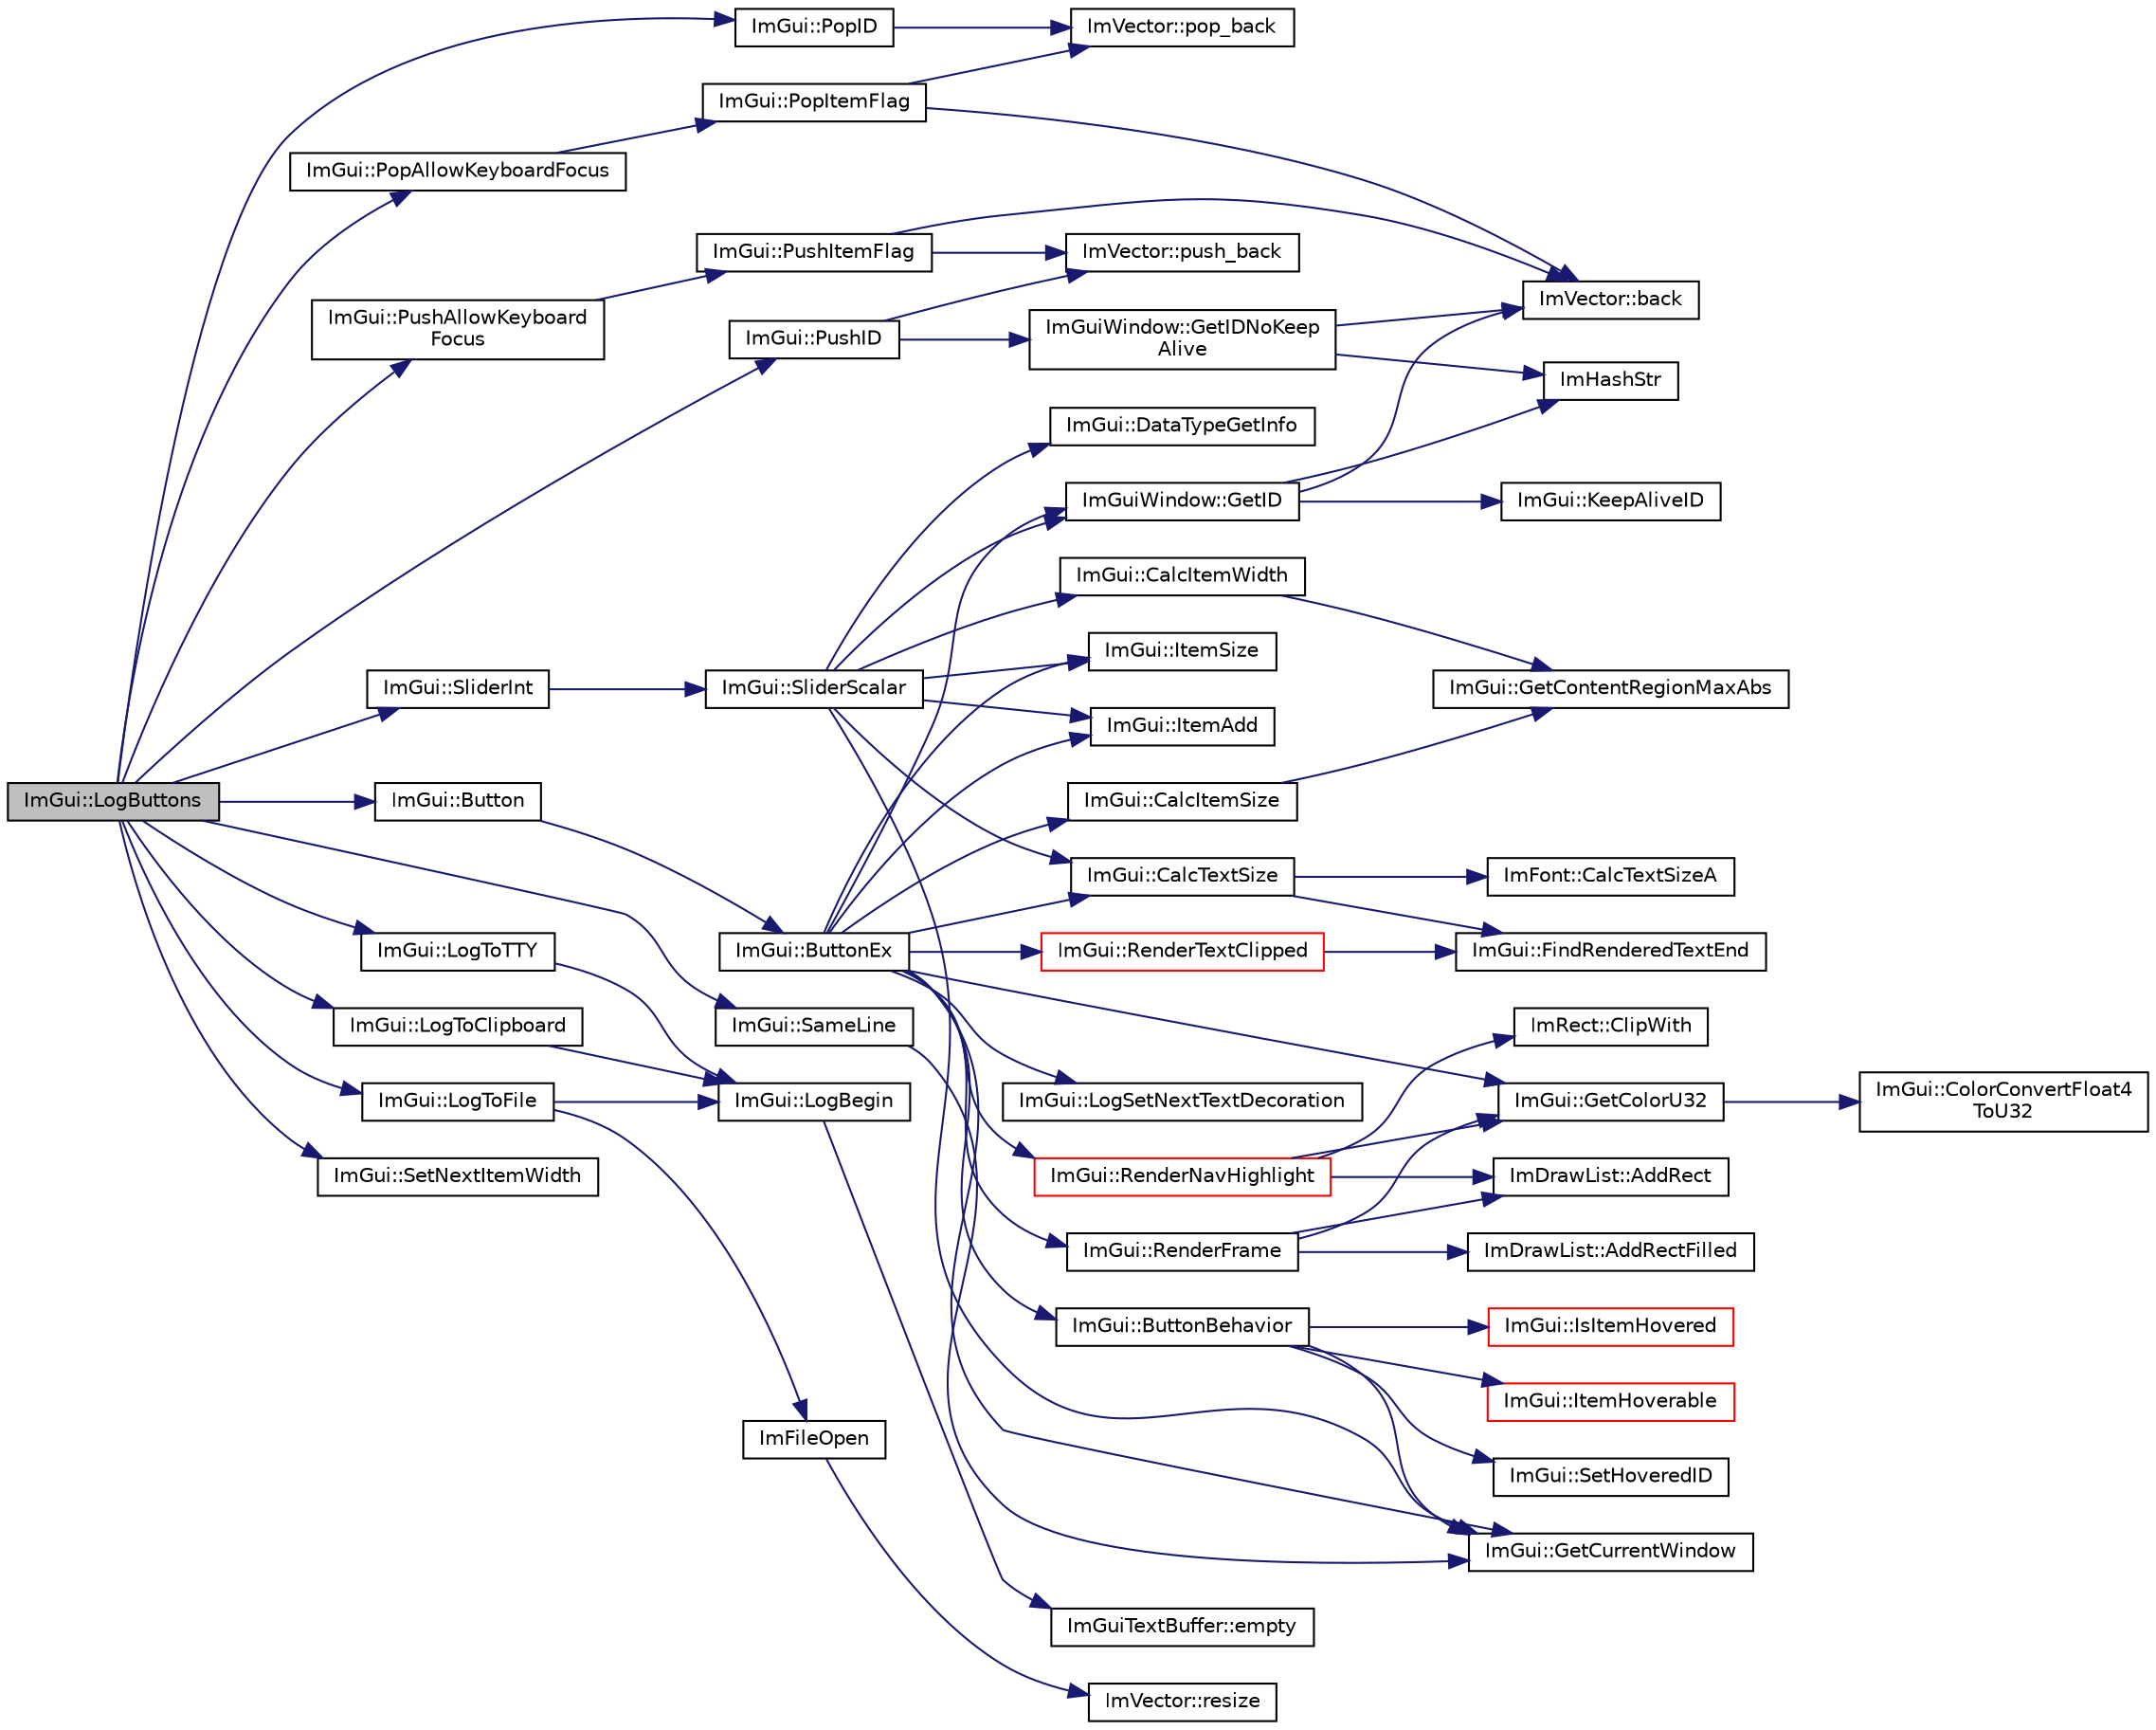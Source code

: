 digraph "ImGui::LogButtons"
{
 // LATEX_PDF_SIZE
  edge [fontname="Helvetica",fontsize="10",labelfontname="Helvetica",labelfontsize="10"];
  node [fontname="Helvetica",fontsize="10",shape=record];
  rankdir="LR";
  Node1 [label="ImGui::LogButtons",height=0.2,width=0.4,color="black", fillcolor="grey75", style="filled", fontcolor="black",tooltip=" "];
  Node1 -> Node2 [color="midnightblue",fontsize="10",style="solid",fontname="Helvetica"];
  Node2 [label="ImGui::Button",height=0.2,width=0.4,color="black", fillcolor="white", style="filled",URL="$namespace_im_gui.html#a38094c568ce398db5a3abb9d3ac92030",tooltip=" "];
  Node2 -> Node3 [color="midnightblue",fontsize="10",style="solid",fontname="Helvetica"];
  Node3 [label="ImGui::ButtonEx",height=0.2,width=0.4,color="black", fillcolor="white", style="filled",URL="$namespace_im_gui.html#ae479220c66b039874c6e4c9e9b22849f",tooltip=" "];
  Node3 -> Node4 [color="midnightblue",fontsize="10",style="solid",fontname="Helvetica"];
  Node4 [label="ImGui::ButtonBehavior",height=0.2,width=0.4,color="black", fillcolor="white", style="filled",URL="$namespace_im_gui.html#a65a4f18b1bc8ce0f351687922089f374",tooltip=" "];
  Node4 -> Node5 [color="midnightblue",fontsize="10",style="solid",fontname="Helvetica"];
  Node5 [label="ImGui::GetCurrentWindow",height=0.2,width=0.4,color="black", fillcolor="white", style="filled",URL="$namespace_im_gui.html#a7ceba68eca2b09fb6bf1ad88037e6203",tooltip=" "];
  Node4 -> Node6 [color="midnightblue",fontsize="10",style="solid",fontname="Helvetica"];
  Node6 [label="ImGui::IsItemHovered",height=0.2,width=0.4,color="red", fillcolor="white", style="filled",URL="$namespace_im_gui.html#ac9a400eff3a9561d95e80486c52a660b",tooltip=" "];
  Node4 -> Node8 [color="midnightblue",fontsize="10",style="solid",fontname="Helvetica"];
  Node8 [label="ImGui::ItemHoverable",height=0.2,width=0.4,color="red", fillcolor="white", style="filled",URL="$namespace_im_gui.html#a488b86a9f235923304186fb86ff64ffb",tooltip=" "];
  Node4 -> Node12 [color="midnightblue",fontsize="10",style="solid",fontname="Helvetica"];
  Node12 [label="ImGui::SetHoveredID",height=0.2,width=0.4,color="black", fillcolor="white", style="filled",URL="$namespace_im_gui.html#aba1f0c75d6f98702e6b02eb1bc30d915",tooltip=" "];
  Node3 -> Node13 [color="midnightblue",fontsize="10",style="solid",fontname="Helvetica"];
  Node13 [label="ImGui::CalcItemSize",height=0.2,width=0.4,color="black", fillcolor="white", style="filled",URL="$namespace_im_gui.html#acaef0497f7982dd98bf215e50129cd9b",tooltip=" "];
  Node13 -> Node14 [color="midnightblue",fontsize="10",style="solid",fontname="Helvetica"];
  Node14 [label="ImGui::GetContentRegionMaxAbs",height=0.2,width=0.4,color="black", fillcolor="white", style="filled",URL="$namespace_im_gui.html#adc4d9b0d735ffae1f1598c4df038024c",tooltip=" "];
  Node3 -> Node15 [color="midnightblue",fontsize="10",style="solid",fontname="Helvetica"];
  Node15 [label="ImGui::CalcTextSize",height=0.2,width=0.4,color="black", fillcolor="white", style="filled",URL="$namespace_im_gui.html#a848b9db6cc4a186751c0ecebcaadc33b",tooltip=" "];
  Node15 -> Node16 [color="midnightblue",fontsize="10",style="solid",fontname="Helvetica"];
  Node16 [label="ImFont::CalcTextSizeA",height=0.2,width=0.4,color="black", fillcolor="white", style="filled",URL="$struct_im_font.html#ad67f64fd206ad197f4b93b1a1ae27cfe",tooltip=" "];
  Node15 -> Node17 [color="midnightblue",fontsize="10",style="solid",fontname="Helvetica"];
  Node17 [label="ImGui::FindRenderedTextEnd",height=0.2,width=0.4,color="black", fillcolor="white", style="filled",URL="$namespace_im_gui.html#a7671e1dbc803a31b06081b52a771d83f",tooltip=" "];
  Node3 -> Node18 [color="midnightblue",fontsize="10",style="solid",fontname="Helvetica"];
  Node18 [label="ImGui::GetColorU32",height=0.2,width=0.4,color="black", fillcolor="white", style="filled",URL="$namespace_im_gui.html#a0de2d9bd347d9866511eb8d014e62556",tooltip=" "];
  Node18 -> Node19 [color="midnightblue",fontsize="10",style="solid",fontname="Helvetica"];
  Node19 [label="ImGui::ColorConvertFloat4\lToU32",height=0.2,width=0.4,color="black", fillcolor="white", style="filled",URL="$namespace_im_gui.html#abe2691de0b1a71c774ab24cc91564a94",tooltip=" "];
  Node3 -> Node5 [color="midnightblue",fontsize="10",style="solid",fontname="Helvetica"];
  Node3 -> Node20 [color="midnightblue",fontsize="10",style="solid",fontname="Helvetica"];
  Node20 [label="ImGuiWindow::GetID",height=0.2,width=0.4,color="black", fillcolor="white", style="filled",URL="$struct_im_gui_window.html#a66400a63bc0b54d7d29e08d1b1b1a42b",tooltip=" "];
  Node20 -> Node21 [color="midnightblue",fontsize="10",style="solid",fontname="Helvetica"];
  Node21 [label="ImVector::back",height=0.2,width=0.4,color="black", fillcolor="white", style="filled",URL="$struct_im_vector.html#a6da15f3c402099ed57078835ab942f8e",tooltip=" "];
  Node20 -> Node22 [color="midnightblue",fontsize="10",style="solid",fontname="Helvetica"];
  Node22 [label="ImHashStr",height=0.2,width=0.4,color="black", fillcolor="white", style="filled",URL="$imgui_8cpp.html#acd1b12694d0365b516bf7373f182eeee",tooltip=" "];
  Node20 -> Node23 [color="midnightblue",fontsize="10",style="solid",fontname="Helvetica"];
  Node23 [label="ImGui::KeepAliveID",height=0.2,width=0.4,color="black", fillcolor="white", style="filled",URL="$namespace_im_gui.html#a85a245c78a9f7c351636bdad6e60c488",tooltip=" "];
  Node3 -> Node24 [color="midnightblue",fontsize="10",style="solid",fontname="Helvetica"];
  Node24 [label="ImGui::ItemAdd",height=0.2,width=0.4,color="black", fillcolor="white", style="filled",URL="$namespace_im_gui.html#a03440eafb6ce299fcb92b2d2cda147a5",tooltip=" "];
  Node3 -> Node25 [color="midnightblue",fontsize="10",style="solid",fontname="Helvetica"];
  Node25 [label="ImGui::ItemSize",height=0.2,width=0.4,color="black", fillcolor="white", style="filled",URL="$namespace_im_gui.html#aeeb1ec6ae6548173dbf813e7df538c48",tooltip=" "];
  Node3 -> Node26 [color="midnightblue",fontsize="10",style="solid",fontname="Helvetica"];
  Node26 [label="ImGui::LogSetNextTextDecoration",height=0.2,width=0.4,color="black", fillcolor="white", style="filled",URL="$namespace_im_gui.html#a66bc1e61bff5f2170bcd2d7d071eaa22",tooltip=" "];
  Node3 -> Node27 [color="midnightblue",fontsize="10",style="solid",fontname="Helvetica"];
  Node27 [label="ImGui::RenderFrame",height=0.2,width=0.4,color="black", fillcolor="white", style="filled",URL="$namespace_im_gui.html#a621ba649568ede3939d4f10d83b86d04",tooltip=" "];
  Node27 -> Node28 [color="midnightblue",fontsize="10",style="solid",fontname="Helvetica"];
  Node28 [label="ImDrawList::AddRect",height=0.2,width=0.4,color="black", fillcolor="white", style="filled",URL="$struct_im_draw_list.html#ad96f10a3e954fe0c5b7c96d4e205af7b",tooltip=" "];
  Node27 -> Node29 [color="midnightblue",fontsize="10",style="solid",fontname="Helvetica"];
  Node29 [label="ImDrawList::AddRectFilled",height=0.2,width=0.4,color="black", fillcolor="white", style="filled",URL="$struct_im_draw_list.html#a6b16ab764160b0251d2e7b3bd08c1ffc",tooltip=" "];
  Node27 -> Node18 [color="midnightblue",fontsize="10",style="solid",fontname="Helvetica"];
  Node3 -> Node30 [color="midnightblue",fontsize="10",style="solid",fontname="Helvetica"];
  Node30 [label="ImGui::RenderNavHighlight",height=0.2,width=0.4,color="red", fillcolor="white", style="filled",URL="$namespace_im_gui.html#afc84af0481214603f058b6ee31d20855",tooltip=" "];
  Node30 -> Node28 [color="midnightblue",fontsize="10",style="solid",fontname="Helvetica"];
  Node30 -> Node10 [color="midnightblue",fontsize="10",style="solid",fontname="Helvetica"];
  Node10 [label="ImRect::ClipWith",height=0.2,width=0.4,color="black", fillcolor="white", style="filled",URL="$struct_im_rect.html#ac02d5cf6ce0358aea9ed9df43d368f3f",tooltip=" "];
  Node30 -> Node18 [color="midnightblue",fontsize="10",style="solid",fontname="Helvetica"];
  Node3 -> Node33 [color="midnightblue",fontsize="10",style="solid",fontname="Helvetica"];
  Node33 [label="ImGui::RenderTextClipped",height=0.2,width=0.4,color="red", fillcolor="white", style="filled",URL="$namespace_im_gui.html#ab362eafae794c7364a6b96ea06f38eb9",tooltip=" "];
  Node33 -> Node17 [color="midnightblue",fontsize="10",style="solid",fontname="Helvetica"];
  Node1 -> Node38 [color="midnightblue",fontsize="10",style="solid",fontname="Helvetica"];
  Node38 [label="ImGui::LogToClipboard",height=0.2,width=0.4,color="black", fillcolor="white", style="filled",URL="$namespace_im_gui.html#a70e12f01ecb65747c9a70b73555b6ec1",tooltip=" "];
  Node38 -> Node39 [color="midnightblue",fontsize="10",style="solid",fontname="Helvetica"];
  Node39 [label="ImGui::LogBegin",height=0.2,width=0.4,color="black", fillcolor="white", style="filled",URL="$namespace_im_gui.html#a8d053d2fd46539c5ca83550845e4cecd",tooltip=" "];
  Node39 -> Node40 [color="midnightblue",fontsize="10",style="solid",fontname="Helvetica"];
  Node40 [label="ImGuiTextBuffer::empty",height=0.2,width=0.4,color="black", fillcolor="white", style="filled",URL="$struct_im_gui_text_buffer.html#affd606443a661cd0fcce0d381bc8cf98",tooltip=" "];
  Node1 -> Node41 [color="midnightblue",fontsize="10",style="solid",fontname="Helvetica"];
  Node41 [label="ImGui::LogToFile",height=0.2,width=0.4,color="black", fillcolor="white", style="filled",URL="$namespace_im_gui.html#a8feab4b22519bc5eae9754b0ad545d81",tooltip=" "];
  Node41 -> Node42 [color="midnightblue",fontsize="10",style="solid",fontname="Helvetica"];
  Node42 [label="ImFileOpen",height=0.2,width=0.4,color="black", fillcolor="white", style="filled",URL="$imgui_8cpp.html#ae6a61623537c5a5de071fade1f0e8acd",tooltip=" "];
  Node42 -> Node43 [color="midnightblue",fontsize="10",style="solid",fontname="Helvetica"];
  Node43 [label="ImVector::resize",height=0.2,width=0.4,color="black", fillcolor="white", style="filled",URL="$struct_im_vector.html#ac371dd62e56ae486b1a5038cf07eee56",tooltip=" "];
  Node41 -> Node39 [color="midnightblue",fontsize="10",style="solid",fontname="Helvetica"];
  Node1 -> Node44 [color="midnightblue",fontsize="10",style="solid",fontname="Helvetica"];
  Node44 [label="ImGui::LogToTTY",height=0.2,width=0.4,color="black", fillcolor="white", style="filled",URL="$namespace_im_gui.html#ad206c49bc6306a56d915251fa5d9e388",tooltip=" "];
  Node44 -> Node39 [color="midnightblue",fontsize="10",style="solid",fontname="Helvetica"];
  Node1 -> Node45 [color="midnightblue",fontsize="10",style="solid",fontname="Helvetica"];
  Node45 [label="ImGui::PopAllowKeyboardFocus",height=0.2,width=0.4,color="black", fillcolor="white", style="filled",URL="$namespace_im_gui.html#a017db69016de97685aec978e504dc96d",tooltip=" "];
  Node45 -> Node46 [color="midnightblue",fontsize="10",style="solid",fontname="Helvetica"];
  Node46 [label="ImGui::PopItemFlag",height=0.2,width=0.4,color="black", fillcolor="white", style="filled",URL="$namespace_im_gui.html#aa93281155e1dd23715dbd384e91edc6b",tooltip=" "];
  Node46 -> Node21 [color="midnightblue",fontsize="10",style="solid",fontname="Helvetica"];
  Node46 -> Node47 [color="midnightblue",fontsize="10",style="solid",fontname="Helvetica"];
  Node47 [label="ImVector::pop_back",height=0.2,width=0.4,color="black", fillcolor="white", style="filled",URL="$struct_im_vector.html#a3db7ce62d3c429effdb893fbf7148c1c",tooltip=" "];
  Node1 -> Node48 [color="midnightblue",fontsize="10",style="solid",fontname="Helvetica"];
  Node48 [label="ImGui::PopID",height=0.2,width=0.4,color="black", fillcolor="white", style="filled",URL="$namespace_im_gui.html#aba0b2d8f890a5d435ae43d0c4a2d4dd1",tooltip=" "];
  Node48 -> Node47 [color="midnightblue",fontsize="10",style="solid",fontname="Helvetica"];
  Node1 -> Node49 [color="midnightblue",fontsize="10",style="solid",fontname="Helvetica"];
  Node49 [label="ImGui::PushAllowKeyboard\lFocus",height=0.2,width=0.4,color="black", fillcolor="white", style="filled",URL="$namespace_im_gui.html#adf7c3cfdcbb06617bb70ff1526d064f4",tooltip=" "];
  Node49 -> Node50 [color="midnightblue",fontsize="10",style="solid",fontname="Helvetica"];
  Node50 [label="ImGui::PushItemFlag",height=0.2,width=0.4,color="black", fillcolor="white", style="filled",URL="$namespace_im_gui.html#ac7301f6378333f6d17f47823eed9e00a",tooltip=" "];
  Node50 -> Node21 [color="midnightblue",fontsize="10",style="solid",fontname="Helvetica"];
  Node50 -> Node51 [color="midnightblue",fontsize="10",style="solid",fontname="Helvetica"];
  Node51 [label="ImVector::push_back",height=0.2,width=0.4,color="black", fillcolor="white", style="filled",URL="$struct_im_vector.html#aab5df48e0711a48bd12f3206e08c4108",tooltip=" "];
  Node1 -> Node52 [color="midnightblue",fontsize="10",style="solid",fontname="Helvetica"];
  Node52 [label="ImGui::PushID",height=0.2,width=0.4,color="black", fillcolor="white", style="filled",URL="$namespace_im_gui.html#a27a8533605dc5b8cabf161bf7715bbde",tooltip=" "];
  Node52 -> Node53 [color="midnightblue",fontsize="10",style="solid",fontname="Helvetica"];
  Node53 [label="ImGuiWindow::GetIDNoKeep\lAlive",height=0.2,width=0.4,color="black", fillcolor="white", style="filled",URL="$struct_im_gui_window.html#adc0a43f74a0b53a15a4bc4fea05524fe",tooltip=" "];
  Node53 -> Node21 [color="midnightblue",fontsize="10",style="solid",fontname="Helvetica"];
  Node53 -> Node22 [color="midnightblue",fontsize="10",style="solid",fontname="Helvetica"];
  Node52 -> Node51 [color="midnightblue",fontsize="10",style="solid",fontname="Helvetica"];
  Node1 -> Node54 [color="midnightblue",fontsize="10",style="solid",fontname="Helvetica"];
  Node54 [label="ImGui::SameLine",height=0.2,width=0.4,color="black", fillcolor="white", style="filled",URL="$namespace_im_gui.html#a2991c91e94f3b77a0c3411f4f3aa348e",tooltip=" "];
  Node54 -> Node5 [color="midnightblue",fontsize="10",style="solid",fontname="Helvetica"];
  Node1 -> Node55 [color="midnightblue",fontsize="10",style="solid",fontname="Helvetica"];
  Node55 [label="ImGui::SetNextItemWidth",height=0.2,width=0.4,color="black", fillcolor="white", style="filled",URL="$namespace_im_gui.html#a1291228607bee5a703df6553f27cbbb9",tooltip=" "];
  Node1 -> Node56 [color="midnightblue",fontsize="10",style="solid",fontname="Helvetica"];
  Node56 [label="ImGui::SliderInt",height=0.2,width=0.4,color="black", fillcolor="white", style="filled",URL="$namespace_im_gui.html#a580128c9b35d1a9fc5b7a057f6f5464a",tooltip=" "];
  Node56 -> Node57 [color="midnightblue",fontsize="10",style="solid",fontname="Helvetica"];
  Node57 [label="ImGui::SliderScalar",height=0.2,width=0.4,color="black", fillcolor="white", style="filled",URL="$namespace_im_gui.html#afdd7faa9a69f75b8d674cdc207441bea",tooltip=" "];
  Node57 -> Node58 [color="midnightblue",fontsize="10",style="solid",fontname="Helvetica"];
  Node58 [label="ImGui::CalcItemWidth",height=0.2,width=0.4,color="black", fillcolor="white", style="filled",URL="$namespace_im_gui.html#ab3b3ba92ebd8bca4a552dd93321a1994",tooltip=" "];
  Node58 -> Node14 [color="midnightblue",fontsize="10",style="solid",fontname="Helvetica"];
  Node57 -> Node15 [color="midnightblue",fontsize="10",style="solid",fontname="Helvetica"];
  Node57 -> Node59 [color="midnightblue",fontsize="10",style="solid",fontname="Helvetica"];
  Node59 [label="ImGui::DataTypeGetInfo",height=0.2,width=0.4,color="black", fillcolor="white", style="filled",URL="$namespace_im_gui.html#a5b25ed1443e5a28d5a5725892e896578",tooltip=" "];
  Node57 -> Node5 [color="midnightblue",fontsize="10",style="solid",fontname="Helvetica"];
  Node57 -> Node20 [color="midnightblue",fontsize="10",style="solid",fontname="Helvetica"];
  Node57 -> Node24 [color="midnightblue",fontsize="10",style="solid",fontname="Helvetica"];
  Node57 -> Node25 [color="midnightblue",fontsize="10",style="solid",fontname="Helvetica"];
}
